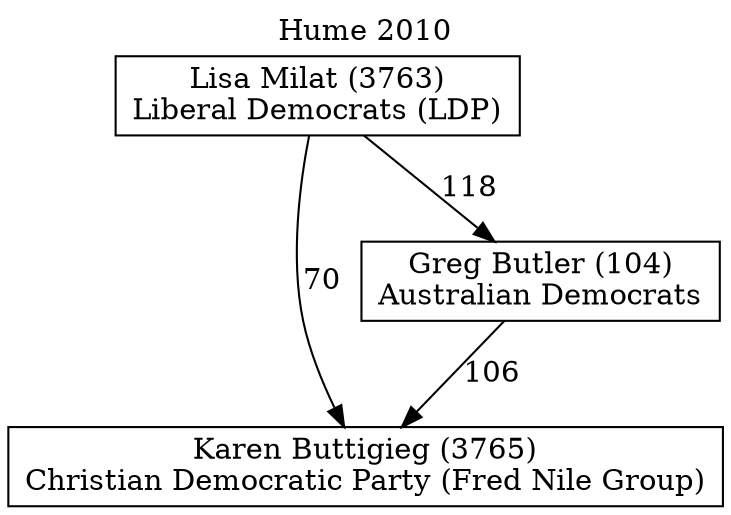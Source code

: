 // House preference flow
digraph "Karen Buttigieg (3765)_Hume_2010" {
	graph [label="Hume 2010" labelloc=t mclimit=10]
	node [shape=box]
	"Karen Buttigieg (3765)" [label="Karen Buttigieg (3765)
Christian Democratic Party (Fred Nile Group)"]
	"Greg Butler (104)" [label="Greg Butler (104)
Australian Democrats"]
	"Lisa Milat (3763)" [label="Lisa Milat (3763)
Liberal Democrats (LDP)"]
	"Greg Butler (104)" -> "Karen Buttigieg (3765)" [label=106]
	"Lisa Milat (3763)" -> "Greg Butler (104)" [label=118]
	"Lisa Milat (3763)" -> "Karen Buttigieg (3765)" [label=70]
}
